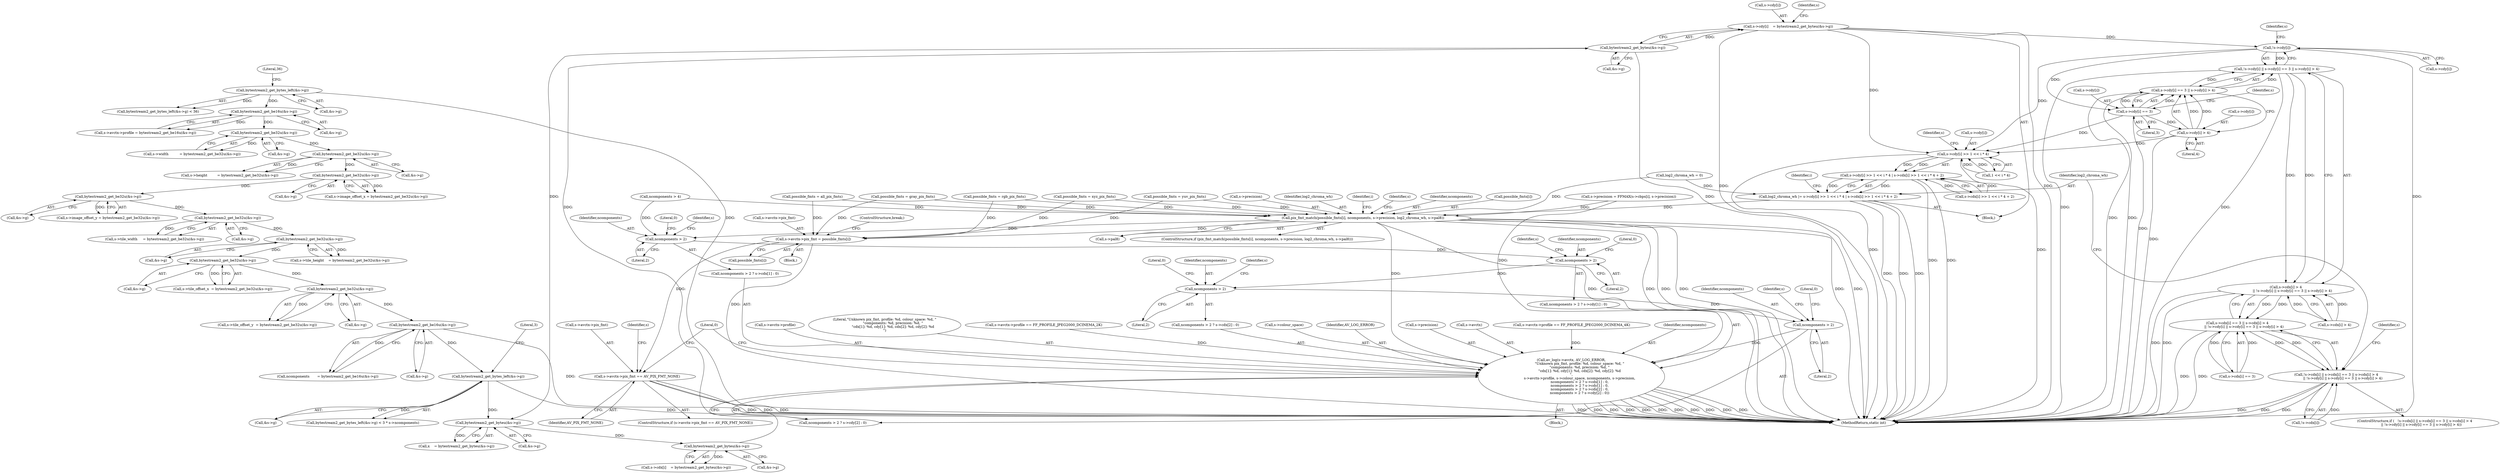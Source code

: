 digraph "0_FFmpeg_8bb11c3ca77b52e05a9ed1496a65f8a76e6e2d8f@pointer" {
"1000408" [label="(Call,!s->cdy[i])"];
"1000372" [label="(Call,s->cdy[i]    = bytestream2_get_byteu(&s->g))"];
"1000378" [label="(Call,bytestream2_get_byteu(&s->g))"];
"1000367" [label="(Call,bytestream2_get_byteu(&s->g))"];
"1000321" [label="(Call,bytestream2_get_byteu(&s->g))"];
"1000294" [label="(Call,bytestream2_get_bytes_left(&s->g))"];
"1000224" [label="(Call,bytestream2_get_be16u(&s->g))"];
"1000217" [label="(Call,bytestream2_get_be32u(&s->g))"];
"1000208" [label="(Call,bytestream2_get_be32u(&s->g))"];
"1000199" [label="(Call,bytestream2_get_be32u(&s->g))"];
"1000190" [label="(Call,bytestream2_get_be32u(&s->g))"];
"1000181" [label="(Call,bytestream2_get_be32u(&s->g))"];
"1000172" [label="(Call,bytestream2_get_be32u(&s->g))"];
"1000163" [label="(Call,bytestream2_get_be32u(&s->g))"];
"1000154" [label="(Call,bytestream2_get_be32u(&s->g))"];
"1000145" [label="(Call,bytestream2_get_be16u(&s->g))"];
"1000131" [label="(Call,bytestream2_get_bytes_left(&s->g))"];
"1000407" [label="(Call,!s->cdy[i] || s->cdy[i] == 3 || s->cdy[i] > 4)"];
"1000399" [label="(Call,s->cdx[i] > 4\n            || !s->cdy[i] || s->cdy[i] == 3 || s->cdy[i] > 4)"];
"1000391" [label="(Call,s->cdx[i] == 3 || s->cdx[i] > 4\n            || !s->cdy[i] || s->cdy[i] == 3 || s->cdy[i] > 4)"];
"1000384" [label="(Call,!s->cdx[i] || s->cdx[i] == 3 || s->cdx[i] > 4\n            || !s->cdy[i] || s->cdy[i] == 3 || s->cdy[i] > 4)"];
"1000415" [label="(Call,s->cdy[i] == 3)"];
"1000414" [label="(Call,s->cdy[i] == 3 || s->cdy[i] > 4)"];
"1000422" [label="(Call,s->cdy[i] > 4)"];
"1000441" [label="(Call,s->cdy[i] >> 1 << i * 4)"];
"1000440" [label="(Call,s->cdy[i] >> 1 << i * 4 | s->cdx[i] >> 1 << i * 4 + 2)"];
"1000438" [label="(Call,log2_chroma_wh |= s->cdy[i] >> 1 << i * 4 | s->cdx[i] >> 1 << i * 4 + 2)"];
"1000719" [label="(Call,pix_fmt_match(possible_fmts[i], ncomponents, s->precision, log2_chroma_wh, s->pal8))"];
"1000732" [label="(Call,s->avctx->pix_fmt = possible_fmts[i])"];
"1000743" [label="(Call,s->avctx->pix_fmt == AV_PIX_FMT_NONE)"];
"1000751" [label="(Call,av_log(s->avctx, AV_LOG_ERROR,\n               \"Unknown pix_fmt, profile: %d, colour_space: %d, \"\n               \"components: %d, precision: %d, \"\n               \"cdx[1]: %d, cdy[1]: %d, cdx[2]: %d, cdy[2]: %d\n\",\n               s->avctx->profile, s->colour_space, ncomponents, s->precision,\n               ncomponents > 2 ? s->cdx[1] : 0,\n               ncomponents > 2 ? s->cdy[1] : 0,\n               ncomponents > 2 ? s->cdx[2] : 0,\n               ncomponents > 2 ? s->cdy[2] : 0))"];
"1000770" [label="(Call,ncomponents > 2)"];
"1000780" [label="(Call,ncomponents > 2)"];
"1000790" [label="(Call,ncomponents > 2)"];
"1000800" [label="(Call,ncomponents > 2)"];
"1000182" [label="(Call,&s->g)"];
"1000385" [label="(Call,!s->cdx[i])"];
"1000741" [label="(ControlStructure,break;)"];
"1000186" [label="(Call,s->tile_width     = bytestream2_get_be32u(&s->g))"];
"1000422" [label="(Call,s->cdy[i] > 4)"];
"1000373" [label="(Call,s->cdy[i])"];
"1000213" [label="(Call,s->tile_offset_y  = bytestream2_get_be32u(&s->g))"];
"1000118" [label="(Call,log2_chroma_wh = 0)"];
"1000441" [label="(Call,s->cdy[i] >> 1 << i * 4)"];
"1000146" [label="(Call,&s->g)"];
"1000217" [label="(Call,bytestream2_get_be32u(&s->g))"];
"1000724" [label="(Call,s->precision)"];
"1000732" [label="(Call,s->avctx->pix_fmt = possible_fmts[i])"];
"1000753" [label="(Identifier,s)"];
"1000780" [label="(Call,ncomponents > 2)"];
"1000195" [label="(Call,s->tile_height    = bytestream2_get_be32u(&s->g))"];
"1000762" [label="(Call,s->colour_space)"];
"1000154" [label="(Call,bytestream2_get_be32u(&s->g))"];
"1000801" [label="(Identifier,ncomponents)"];
"1000132" [label="(Call,&s->g)"];
"1000447" [label="(Call,1 << i * 4)"];
"1000145" [label="(Call,bytestream2_get_be16u(&s->g))"];
"1000209" [label="(Call,&s->g)"];
"1000800" [label="(Call,ncomponents > 2)"];
"1000379" [label="(Call,&s->g)"];
"1000811" [label="(MethodReturn,static int)"];
"1000772" [label="(Literal,2)"];
"1000755" [label="(Identifier,AV_LOG_ERROR)"];
"1000791" [label="(Identifier,ncomponents)"];
"1000321" [label="(Call,bytestream2_get_byteu(&s->g))"];
"1000319" [label="(Call,x    = bytestream2_get_byteu(&s->g))"];
"1000766" [label="(Call,s->precision)"];
"1000738" [label="(Call,possible_fmts[i])"];
"1000799" [label="(Call,ncomponents > 2 ? s->cdy[2] : 0)"];
"1000177" [label="(Call,s->image_offset_y = bytestream2_get_be32u(&s->g))"];
"1000367" [label="(Call,bytestream2_get_byteu(&s->g))"];
"1000700" [label="(Call,possible_fmts = all_pix_fmts)"];
"1000752" [label="(Call,s->avctx)"];
"1000769" [label="(Call,ncomponents > 2 ? s->cdx[1] : 0)"];
"1000414" [label="(Call,s->cdy[i] == 3 || s->cdy[i] > 4)"];
"1000719" [label="(Call,pix_fmt_match(possible_fmts[i], ncomponents, s->precision, log2_chroma_wh, s->pal8))"];
"1000432" [label="(Identifier,s)"];
"1000164" [label="(Call,&s->g)"];
"1000650" [label="(Call,s->avctx->profile == FF_PROFILE_JPEG2000_DCINEMA_4K)"];
"1000136" [label="(Literal,36)"];
"1000200" [label="(Call,&s->g)"];
"1000765" [label="(Identifier,ncomponents)"];
"1000452" [label="(Call,s->cdx[i] >> 1 << i * 4 + 2)"];
"1000805" [label="(Identifier,s)"];
"1000168" [label="(Call,s->image_offset_x = bytestream2_get_be32u(&s->g))"];
"1000423" [label="(Call,s->cdy[i])"];
"1000407" [label="(Call,!s->cdy[i] || s->cdy[i] == 3 || s->cdy[i] > 4)"];
"1000428" [label="(Literal,4)"];
"1000400" [label="(Call,s->cdx[i] > 4)"];
"1000383" [label="(ControlStructure,if (   !s->cdx[i] || s->cdx[i] == 3 || s->cdx[i] > 4\n            || !s->cdy[i] || s->cdy[i] == 3 || s->cdy[i] > 4))"];
"1000438" [label="(Call,log2_chroma_wh |= s->cdy[i] >> 1 << i * 4 | s->cdx[i] >> 1 << i * 4 + 2)"];
"1000682" [label="(Call,possible_fmts = gray_pix_fmts)"];
"1000361" [label="(Call,s->cdx[i]    = bytestream2_get_byteu(&s->g))"];
"1000778" [label="(Literal,0)"];
"1000731" [label="(Block,)"];
"1000728" [label="(Call,s->pal8)"];
"1000378" [label="(Call,bytestream2_get_byteu(&s->g))"];
"1000802" [label="(Literal,2)"];
"1000425" [label="(Identifier,s)"];
"1000789" [label="(Call,ncomponents > 2 ? s->cdx[2] : 0)"];
"1000785" [label="(Identifier,s)"];
"1000658" [label="(Call,possible_fmts = xyz_pix_fmts)"];
"1000779" [label="(Call,ncomponents > 2 ? s->cdy[1] : 0)"];
"1000224" [label="(Call,bytestream2_get_be16u(&s->g))"];
"1000771" [label="(Identifier,ncomponents)"];
"1000749" [label="(Identifier,AV_PIX_FMT_NONE)"];
"1000294" [label="(Call,bytestream2_get_bytes_left(&s->g))"];
"1000130" [label="(Call,bytestream2_get_bytes_left(&s->g) < 36)"];
"1000810" [label="(Literal,0)"];
"1000372" [label="(Call,s->cdy[i]    = bytestream2_get_byteu(&s->g))"];
"1000222" [label="(Call,ncomponents       = bytestream2_get_be16u(&s->g))"];
"1000781" [label="(Identifier,ncomponents)"];
"1000155" [label="(Call,&s->g)"];
"1000204" [label="(Call,s->tile_offset_x  = bytestream2_get_be32u(&s->g))"];
"1000733" [label="(Call,s->avctx->pix_fmt)"];
"1000742" [label="(ControlStructure,if (s->avctx->pix_fmt == AV_PIX_FMT_NONE))"];
"1000190" [label="(Call,bytestream2_get_be32u(&s->g))"];
"1000337" [label="(Call,s->precision = FFMAX(s->cbps[i], s->precision))"];
"1000792" [label="(Literal,2)"];
"1000409" [label="(Call,s->cdy[i])"];
"1000744" [label="(Call,s->avctx->pix_fmt)"];
"1000795" [label="(Identifier,s)"];
"1000300" [label="(Literal,3)"];
"1000131" [label="(Call,bytestream2_get_bytes_left(&s->g))"];
"1000421" [label="(Literal,3)"];
"1000757" [label="(Call,s->avctx->profile)"];
"1000368" [label="(Call,&s->g)"];
"1000408" [label="(Call,!s->cdy[i])"];
"1000317" [label="(Block,)"];
"1000150" [label="(Call,s->width          = bytestream2_get_be32u(&s->g))"];
"1000208" [label="(Call,bytestream2_get_be32u(&s->g))"];
"1000384" [label="(Call,!s->cdx[i] || s->cdx[i] == 3 || s->cdx[i] > 4\n            || !s->cdy[i] || s->cdy[i] == 3 || s->cdy[i] > 4)"];
"1000756" [label="(Literal,\"Unknown pix_fmt, profile: %d, colour_space: %d, \"\n               \"components: %d, precision: %d, \"\n               \"cdx[1]: %d, cdy[1]: %d, cdx[2]: %d, cdy[2]: %d\n\")"];
"1000392" [label="(Call,s->cdx[i] == 3)"];
"1000439" [label="(Identifier,log2_chroma_wh)"];
"1000139" [label="(Call,s->avctx->profile = bytestream2_get_be16u(&s->g))"];
"1000388" [label="(Identifier,s)"];
"1000750" [label="(Block,)"];
"1000691" [label="(Call,possible_fmts = yuv_pix_fmts)"];
"1000316" [label="(Identifier,i)"];
"1000718" [label="(ControlStructure,if (pix_fmt_match(possible_fmts[i], ncomponents, s->precision, log2_chroma_wh, s->pal8)))"];
"1000246" [label="(Call,ncomponents > 4)"];
"1000798" [label="(Literal,0)"];
"1000191" [label="(Call,&s->g)"];
"1000643" [label="(Call,s->avctx->profile == FF_PROFILE_JPEG2000_DCINEMA_2K)"];
"1000416" [label="(Call,s->cdy[i])"];
"1000225" [label="(Call,&s->g)"];
"1000727" [label="(Identifier,log2_chroma_wh)"];
"1000775" [label="(Identifier,s)"];
"1000295" [label="(Call,&s->g)"];
"1000751" [label="(Call,av_log(s->avctx, AV_LOG_ERROR,\n               \"Unknown pix_fmt, profile: %d, colour_space: %d, \"\n               \"components: %d, precision: %d, \"\n               \"cdx[1]: %d, cdy[1]: %d, cdx[2]: %d, cdy[2]: %d\n\",\n               s->avctx->profile, s->colour_space, ncomponents, s->precision,\n               ncomponents > 2 ? s->cdx[1] : 0,\n               ncomponents > 2 ? s->cdy[1] : 0,\n               ncomponents > 2 ? s->cdx[2] : 0,\n               ncomponents > 2 ? s->cdy[2] : 0))"];
"1000418" [label="(Identifier,s)"];
"1000716" [label="(Identifier,i)"];
"1000735" [label="(Identifier,s)"];
"1000743" [label="(Call,s->avctx->pix_fmt == AV_PIX_FMT_NONE)"];
"1000391" [label="(Call,s->cdx[i] == 3 || s->cdx[i] > 4\n            || !s->cdy[i] || s->cdy[i] == 3 || s->cdy[i] > 4)"];
"1000782" [label="(Literal,2)"];
"1000159" [label="(Call,s->height         = bytestream2_get_be32u(&s->g))"];
"1000293" [label="(Call,bytestream2_get_bytes_left(&s->g) < 3 * s->ncomponents)"];
"1000322" [label="(Call,&s->g)"];
"1000163" [label="(Call,bytestream2_get_be32u(&s->g))"];
"1000790" [label="(Call,ncomponents > 2)"];
"1000723" [label="(Identifier,ncomponents)"];
"1000808" [label="(Literal,0)"];
"1000399" [label="(Call,s->cdx[i] > 4\n            || !s->cdy[i] || s->cdy[i] == 3 || s->cdy[i] > 4)"];
"1000788" [label="(Literal,0)"];
"1000440" [label="(Call,s->cdy[i] >> 1 << i * 4 | s->cdx[i] >> 1 << i * 4 + 2)"];
"1000455" [label="(Identifier,s)"];
"1000218" [label="(Call,&s->g)"];
"1000173" [label="(Call,&s->g)"];
"1000673" [label="(Call,possible_fmts = rgb_pix_fmts)"];
"1000415" [label="(Call,s->cdy[i] == 3)"];
"1000172" [label="(Call,bytestream2_get_be32u(&s->g))"];
"1000442" [label="(Call,s->cdy[i])"];
"1000199" [label="(Call,bytestream2_get_be32u(&s->g))"];
"1000770" [label="(Call,ncomponents > 2)"];
"1000181" [label="(Call,bytestream2_get_be32u(&s->g))"];
"1000720" [label="(Call,possible_fmts[i])"];
"1000408" -> "1000407"  [label="AST: "];
"1000408" -> "1000409"  [label="CFG: "];
"1000409" -> "1000408"  [label="AST: "];
"1000418" -> "1000408"  [label="CFG: "];
"1000407" -> "1000408"  [label="CFG: "];
"1000408" -> "1000811"  [label="DDG: "];
"1000408" -> "1000407"  [label="DDG: "];
"1000372" -> "1000408"  [label="DDG: "];
"1000408" -> "1000415"  [label="DDG: "];
"1000408" -> "1000441"  [label="DDG: "];
"1000372" -> "1000317"  [label="AST: "];
"1000372" -> "1000378"  [label="CFG: "];
"1000373" -> "1000372"  [label="AST: "];
"1000378" -> "1000372"  [label="AST: "];
"1000388" -> "1000372"  [label="CFG: "];
"1000372" -> "1000811"  [label="DDG: "];
"1000372" -> "1000811"  [label="DDG: "];
"1000378" -> "1000372"  [label="DDG: "];
"1000372" -> "1000441"  [label="DDG: "];
"1000378" -> "1000379"  [label="CFG: "];
"1000379" -> "1000378"  [label="AST: "];
"1000378" -> "1000811"  [label="DDG: "];
"1000378" -> "1000321"  [label="DDG: "];
"1000367" -> "1000378"  [label="DDG: "];
"1000367" -> "1000361"  [label="AST: "];
"1000367" -> "1000368"  [label="CFG: "];
"1000368" -> "1000367"  [label="AST: "];
"1000361" -> "1000367"  [label="CFG: "];
"1000367" -> "1000361"  [label="DDG: "];
"1000321" -> "1000367"  [label="DDG: "];
"1000321" -> "1000319"  [label="AST: "];
"1000321" -> "1000322"  [label="CFG: "];
"1000322" -> "1000321"  [label="AST: "];
"1000319" -> "1000321"  [label="CFG: "];
"1000321" -> "1000319"  [label="DDG: "];
"1000294" -> "1000321"  [label="DDG: "];
"1000294" -> "1000293"  [label="AST: "];
"1000294" -> "1000295"  [label="CFG: "];
"1000295" -> "1000294"  [label="AST: "];
"1000300" -> "1000294"  [label="CFG: "];
"1000294" -> "1000811"  [label="DDG: "];
"1000294" -> "1000293"  [label="DDG: "];
"1000224" -> "1000294"  [label="DDG: "];
"1000224" -> "1000222"  [label="AST: "];
"1000224" -> "1000225"  [label="CFG: "];
"1000225" -> "1000224"  [label="AST: "];
"1000222" -> "1000224"  [label="CFG: "];
"1000224" -> "1000811"  [label="DDG: "];
"1000224" -> "1000222"  [label="DDG: "];
"1000217" -> "1000224"  [label="DDG: "];
"1000217" -> "1000213"  [label="AST: "];
"1000217" -> "1000218"  [label="CFG: "];
"1000218" -> "1000217"  [label="AST: "];
"1000213" -> "1000217"  [label="CFG: "];
"1000217" -> "1000213"  [label="DDG: "];
"1000208" -> "1000217"  [label="DDG: "];
"1000208" -> "1000204"  [label="AST: "];
"1000208" -> "1000209"  [label="CFG: "];
"1000209" -> "1000208"  [label="AST: "];
"1000204" -> "1000208"  [label="CFG: "];
"1000208" -> "1000204"  [label="DDG: "];
"1000199" -> "1000208"  [label="DDG: "];
"1000199" -> "1000195"  [label="AST: "];
"1000199" -> "1000200"  [label="CFG: "];
"1000200" -> "1000199"  [label="AST: "];
"1000195" -> "1000199"  [label="CFG: "];
"1000199" -> "1000195"  [label="DDG: "];
"1000190" -> "1000199"  [label="DDG: "];
"1000190" -> "1000186"  [label="AST: "];
"1000190" -> "1000191"  [label="CFG: "];
"1000191" -> "1000190"  [label="AST: "];
"1000186" -> "1000190"  [label="CFG: "];
"1000190" -> "1000186"  [label="DDG: "];
"1000181" -> "1000190"  [label="DDG: "];
"1000181" -> "1000177"  [label="AST: "];
"1000181" -> "1000182"  [label="CFG: "];
"1000182" -> "1000181"  [label="AST: "];
"1000177" -> "1000181"  [label="CFG: "];
"1000181" -> "1000177"  [label="DDG: "];
"1000172" -> "1000181"  [label="DDG: "];
"1000172" -> "1000168"  [label="AST: "];
"1000172" -> "1000173"  [label="CFG: "];
"1000173" -> "1000172"  [label="AST: "];
"1000168" -> "1000172"  [label="CFG: "];
"1000172" -> "1000168"  [label="DDG: "];
"1000163" -> "1000172"  [label="DDG: "];
"1000163" -> "1000159"  [label="AST: "];
"1000163" -> "1000164"  [label="CFG: "];
"1000164" -> "1000163"  [label="AST: "];
"1000159" -> "1000163"  [label="CFG: "];
"1000163" -> "1000159"  [label="DDG: "];
"1000154" -> "1000163"  [label="DDG: "];
"1000154" -> "1000150"  [label="AST: "];
"1000154" -> "1000155"  [label="CFG: "];
"1000155" -> "1000154"  [label="AST: "];
"1000150" -> "1000154"  [label="CFG: "];
"1000154" -> "1000150"  [label="DDG: "];
"1000145" -> "1000154"  [label="DDG: "];
"1000145" -> "1000139"  [label="AST: "];
"1000145" -> "1000146"  [label="CFG: "];
"1000146" -> "1000145"  [label="AST: "];
"1000139" -> "1000145"  [label="CFG: "];
"1000145" -> "1000139"  [label="DDG: "];
"1000131" -> "1000145"  [label="DDG: "];
"1000131" -> "1000130"  [label="AST: "];
"1000131" -> "1000132"  [label="CFG: "];
"1000132" -> "1000131"  [label="AST: "];
"1000136" -> "1000131"  [label="CFG: "];
"1000131" -> "1000811"  [label="DDG: "];
"1000131" -> "1000130"  [label="DDG: "];
"1000407" -> "1000399"  [label="AST: "];
"1000407" -> "1000414"  [label="CFG: "];
"1000414" -> "1000407"  [label="AST: "];
"1000399" -> "1000407"  [label="CFG: "];
"1000407" -> "1000811"  [label="DDG: "];
"1000407" -> "1000811"  [label="DDG: "];
"1000407" -> "1000399"  [label="DDG: "];
"1000407" -> "1000399"  [label="DDG: "];
"1000414" -> "1000407"  [label="DDG: "];
"1000414" -> "1000407"  [label="DDG: "];
"1000399" -> "1000391"  [label="AST: "];
"1000399" -> "1000400"  [label="CFG: "];
"1000400" -> "1000399"  [label="AST: "];
"1000391" -> "1000399"  [label="CFG: "];
"1000399" -> "1000811"  [label="DDG: "];
"1000399" -> "1000811"  [label="DDG: "];
"1000399" -> "1000391"  [label="DDG: "];
"1000399" -> "1000391"  [label="DDG: "];
"1000400" -> "1000399"  [label="DDG: "];
"1000400" -> "1000399"  [label="DDG: "];
"1000391" -> "1000384"  [label="AST: "];
"1000391" -> "1000392"  [label="CFG: "];
"1000392" -> "1000391"  [label="AST: "];
"1000384" -> "1000391"  [label="CFG: "];
"1000391" -> "1000811"  [label="DDG: "];
"1000391" -> "1000811"  [label="DDG: "];
"1000391" -> "1000384"  [label="DDG: "];
"1000391" -> "1000384"  [label="DDG: "];
"1000392" -> "1000391"  [label="DDG: "];
"1000392" -> "1000391"  [label="DDG: "];
"1000384" -> "1000383"  [label="AST: "];
"1000384" -> "1000385"  [label="CFG: "];
"1000385" -> "1000384"  [label="AST: "];
"1000432" -> "1000384"  [label="CFG: "];
"1000439" -> "1000384"  [label="CFG: "];
"1000384" -> "1000811"  [label="DDG: "];
"1000384" -> "1000811"  [label="DDG: "];
"1000384" -> "1000811"  [label="DDG: "];
"1000385" -> "1000384"  [label="DDG: "];
"1000415" -> "1000414"  [label="AST: "];
"1000415" -> "1000421"  [label="CFG: "];
"1000416" -> "1000415"  [label="AST: "];
"1000421" -> "1000415"  [label="AST: "];
"1000425" -> "1000415"  [label="CFG: "];
"1000414" -> "1000415"  [label="CFG: "];
"1000415" -> "1000811"  [label="DDG: "];
"1000415" -> "1000414"  [label="DDG: "];
"1000415" -> "1000414"  [label="DDG: "];
"1000415" -> "1000422"  [label="DDG: "];
"1000415" -> "1000441"  [label="DDG: "];
"1000414" -> "1000422"  [label="CFG: "];
"1000422" -> "1000414"  [label="AST: "];
"1000414" -> "1000811"  [label="DDG: "];
"1000414" -> "1000811"  [label="DDG: "];
"1000422" -> "1000414"  [label="DDG: "];
"1000422" -> "1000414"  [label="DDG: "];
"1000422" -> "1000428"  [label="CFG: "];
"1000423" -> "1000422"  [label="AST: "];
"1000428" -> "1000422"  [label="AST: "];
"1000422" -> "1000811"  [label="DDG: "];
"1000422" -> "1000441"  [label="DDG: "];
"1000441" -> "1000440"  [label="AST: "];
"1000441" -> "1000447"  [label="CFG: "];
"1000442" -> "1000441"  [label="AST: "];
"1000447" -> "1000441"  [label="AST: "];
"1000455" -> "1000441"  [label="CFG: "];
"1000441" -> "1000811"  [label="DDG: "];
"1000441" -> "1000811"  [label="DDG: "];
"1000441" -> "1000440"  [label="DDG: "];
"1000441" -> "1000440"  [label="DDG: "];
"1000447" -> "1000441"  [label="DDG: "];
"1000447" -> "1000441"  [label="DDG: "];
"1000440" -> "1000438"  [label="AST: "];
"1000440" -> "1000452"  [label="CFG: "];
"1000452" -> "1000440"  [label="AST: "];
"1000438" -> "1000440"  [label="CFG: "];
"1000440" -> "1000811"  [label="DDG: "];
"1000440" -> "1000811"  [label="DDG: "];
"1000440" -> "1000438"  [label="DDG: "];
"1000440" -> "1000438"  [label="DDG: "];
"1000452" -> "1000440"  [label="DDG: "];
"1000452" -> "1000440"  [label="DDG: "];
"1000438" -> "1000317"  [label="AST: "];
"1000439" -> "1000438"  [label="AST: "];
"1000316" -> "1000438"  [label="CFG: "];
"1000438" -> "1000811"  [label="DDG: "];
"1000438" -> "1000811"  [label="DDG: "];
"1000438" -> "1000811"  [label="DDG: "];
"1000118" -> "1000438"  [label="DDG: "];
"1000438" -> "1000719"  [label="DDG: "];
"1000719" -> "1000718"  [label="AST: "];
"1000719" -> "1000728"  [label="CFG: "];
"1000720" -> "1000719"  [label="AST: "];
"1000723" -> "1000719"  [label="AST: "];
"1000724" -> "1000719"  [label="AST: "];
"1000727" -> "1000719"  [label="AST: "];
"1000728" -> "1000719"  [label="AST: "];
"1000735" -> "1000719"  [label="CFG: "];
"1000716" -> "1000719"  [label="CFG: "];
"1000719" -> "1000811"  [label="DDG: "];
"1000719" -> "1000811"  [label="DDG: "];
"1000719" -> "1000811"  [label="DDG: "];
"1000719" -> "1000811"  [label="DDG: "];
"1000719" -> "1000811"  [label="DDG: "];
"1000719" -> "1000811"  [label="DDG: "];
"1000682" -> "1000719"  [label="DDG: "];
"1000700" -> "1000719"  [label="DDG: "];
"1000673" -> "1000719"  [label="DDG: "];
"1000658" -> "1000719"  [label="DDG: "];
"1000691" -> "1000719"  [label="DDG: "];
"1000246" -> "1000719"  [label="DDG: "];
"1000337" -> "1000719"  [label="DDG: "];
"1000118" -> "1000719"  [label="DDG: "];
"1000719" -> "1000732"  [label="DDG: "];
"1000719" -> "1000751"  [label="DDG: "];
"1000719" -> "1000770"  [label="DDG: "];
"1000732" -> "1000731"  [label="AST: "];
"1000732" -> "1000738"  [label="CFG: "];
"1000733" -> "1000732"  [label="AST: "];
"1000738" -> "1000732"  [label="AST: "];
"1000741" -> "1000732"  [label="CFG: "];
"1000732" -> "1000811"  [label="DDG: "];
"1000682" -> "1000732"  [label="DDG: "];
"1000700" -> "1000732"  [label="DDG: "];
"1000673" -> "1000732"  [label="DDG: "];
"1000658" -> "1000732"  [label="DDG: "];
"1000691" -> "1000732"  [label="DDG: "];
"1000732" -> "1000743"  [label="DDG: "];
"1000743" -> "1000742"  [label="AST: "];
"1000743" -> "1000749"  [label="CFG: "];
"1000744" -> "1000743"  [label="AST: "];
"1000749" -> "1000743"  [label="AST: "];
"1000753" -> "1000743"  [label="CFG: "];
"1000810" -> "1000743"  [label="CFG: "];
"1000743" -> "1000811"  [label="DDG: "];
"1000743" -> "1000811"  [label="DDG: "];
"1000743" -> "1000811"  [label="DDG: "];
"1000751" -> "1000750"  [label="AST: "];
"1000751" -> "1000799"  [label="CFG: "];
"1000752" -> "1000751"  [label="AST: "];
"1000755" -> "1000751"  [label="AST: "];
"1000756" -> "1000751"  [label="AST: "];
"1000757" -> "1000751"  [label="AST: "];
"1000762" -> "1000751"  [label="AST: "];
"1000765" -> "1000751"  [label="AST: "];
"1000766" -> "1000751"  [label="AST: "];
"1000769" -> "1000751"  [label="AST: "];
"1000779" -> "1000751"  [label="AST: "];
"1000789" -> "1000751"  [label="AST: "];
"1000799" -> "1000751"  [label="AST: "];
"1000810" -> "1000751"  [label="CFG: "];
"1000751" -> "1000811"  [label="DDG: "];
"1000751" -> "1000811"  [label="DDG: "];
"1000751" -> "1000811"  [label="DDG: "];
"1000751" -> "1000811"  [label="DDG: "];
"1000751" -> "1000811"  [label="DDG: "];
"1000751" -> "1000811"  [label="DDG: "];
"1000751" -> "1000811"  [label="DDG: "];
"1000751" -> "1000811"  [label="DDG: "];
"1000751" -> "1000811"  [label="DDG: "];
"1000751" -> "1000811"  [label="DDG: "];
"1000751" -> "1000811"  [label="DDG: "];
"1000650" -> "1000751"  [label="DDG: "];
"1000643" -> "1000751"  [label="DDG: "];
"1000800" -> "1000751"  [label="DDG: "];
"1000337" -> "1000751"  [label="DDG: "];
"1000770" -> "1000769"  [label="AST: "];
"1000770" -> "1000772"  [label="CFG: "];
"1000771" -> "1000770"  [label="AST: "];
"1000772" -> "1000770"  [label="AST: "];
"1000775" -> "1000770"  [label="CFG: "];
"1000778" -> "1000770"  [label="CFG: "];
"1000246" -> "1000770"  [label="DDG: "];
"1000770" -> "1000780"  [label="DDG: "];
"1000780" -> "1000779"  [label="AST: "];
"1000780" -> "1000782"  [label="CFG: "];
"1000781" -> "1000780"  [label="AST: "];
"1000782" -> "1000780"  [label="AST: "];
"1000785" -> "1000780"  [label="CFG: "];
"1000788" -> "1000780"  [label="CFG: "];
"1000780" -> "1000790"  [label="DDG: "];
"1000790" -> "1000789"  [label="AST: "];
"1000790" -> "1000792"  [label="CFG: "];
"1000791" -> "1000790"  [label="AST: "];
"1000792" -> "1000790"  [label="AST: "];
"1000795" -> "1000790"  [label="CFG: "];
"1000798" -> "1000790"  [label="CFG: "];
"1000790" -> "1000800"  [label="DDG: "];
"1000800" -> "1000799"  [label="AST: "];
"1000800" -> "1000802"  [label="CFG: "];
"1000801" -> "1000800"  [label="AST: "];
"1000802" -> "1000800"  [label="AST: "];
"1000805" -> "1000800"  [label="CFG: "];
"1000808" -> "1000800"  [label="CFG: "];
}
